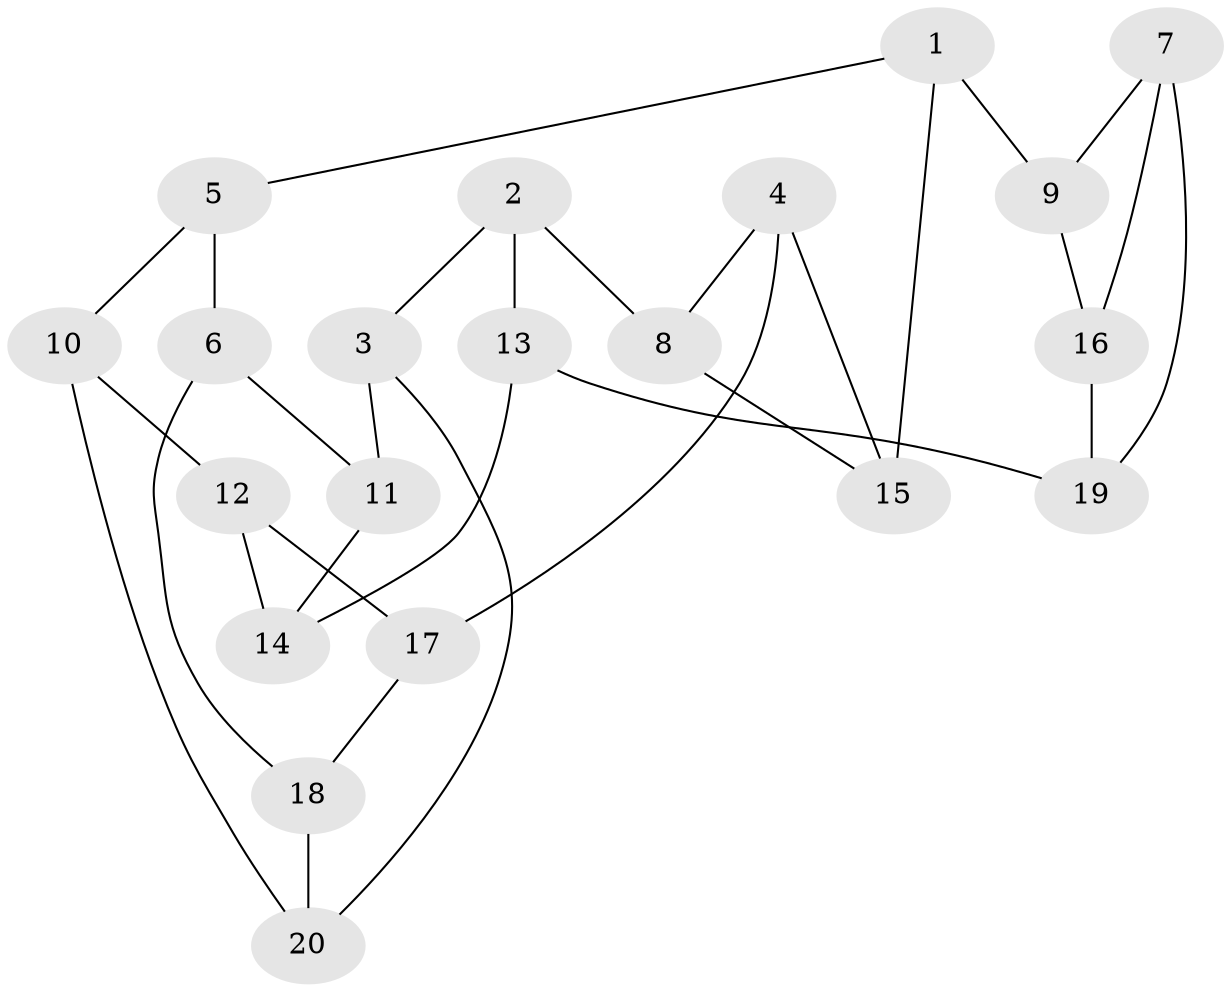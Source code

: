 // Generated by graph-tools (version 1.1) at 2025/46/02/15/25 05:46:28]
// undirected, 20 vertices, 30 edges
graph export_dot {
graph [start="1"]
  node [color=gray90,style=filled];
  1;
  2;
  3;
  4;
  5;
  6;
  7;
  8;
  9;
  10;
  11;
  12;
  13;
  14;
  15;
  16;
  17;
  18;
  19;
  20;
  1 -- 15;
  1 -- 9;
  1 -- 5;
  2 -- 13;
  2 -- 3;
  2 -- 8;
  3 -- 20;
  3 -- 11;
  4 -- 17;
  4 -- 8;
  4 -- 15;
  5 -- 10;
  5 -- 6;
  6 -- 11;
  6 -- 18;
  7 -- 9;
  7 -- 19;
  7 -- 16;
  8 -- 15;
  9 -- 16;
  10 -- 20;
  10 -- 12;
  11 -- 14;
  12 -- 17;
  12 -- 14;
  13 -- 14;
  13 -- 19;
  16 -- 19;
  17 -- 18;
  18 -- 20;
}
